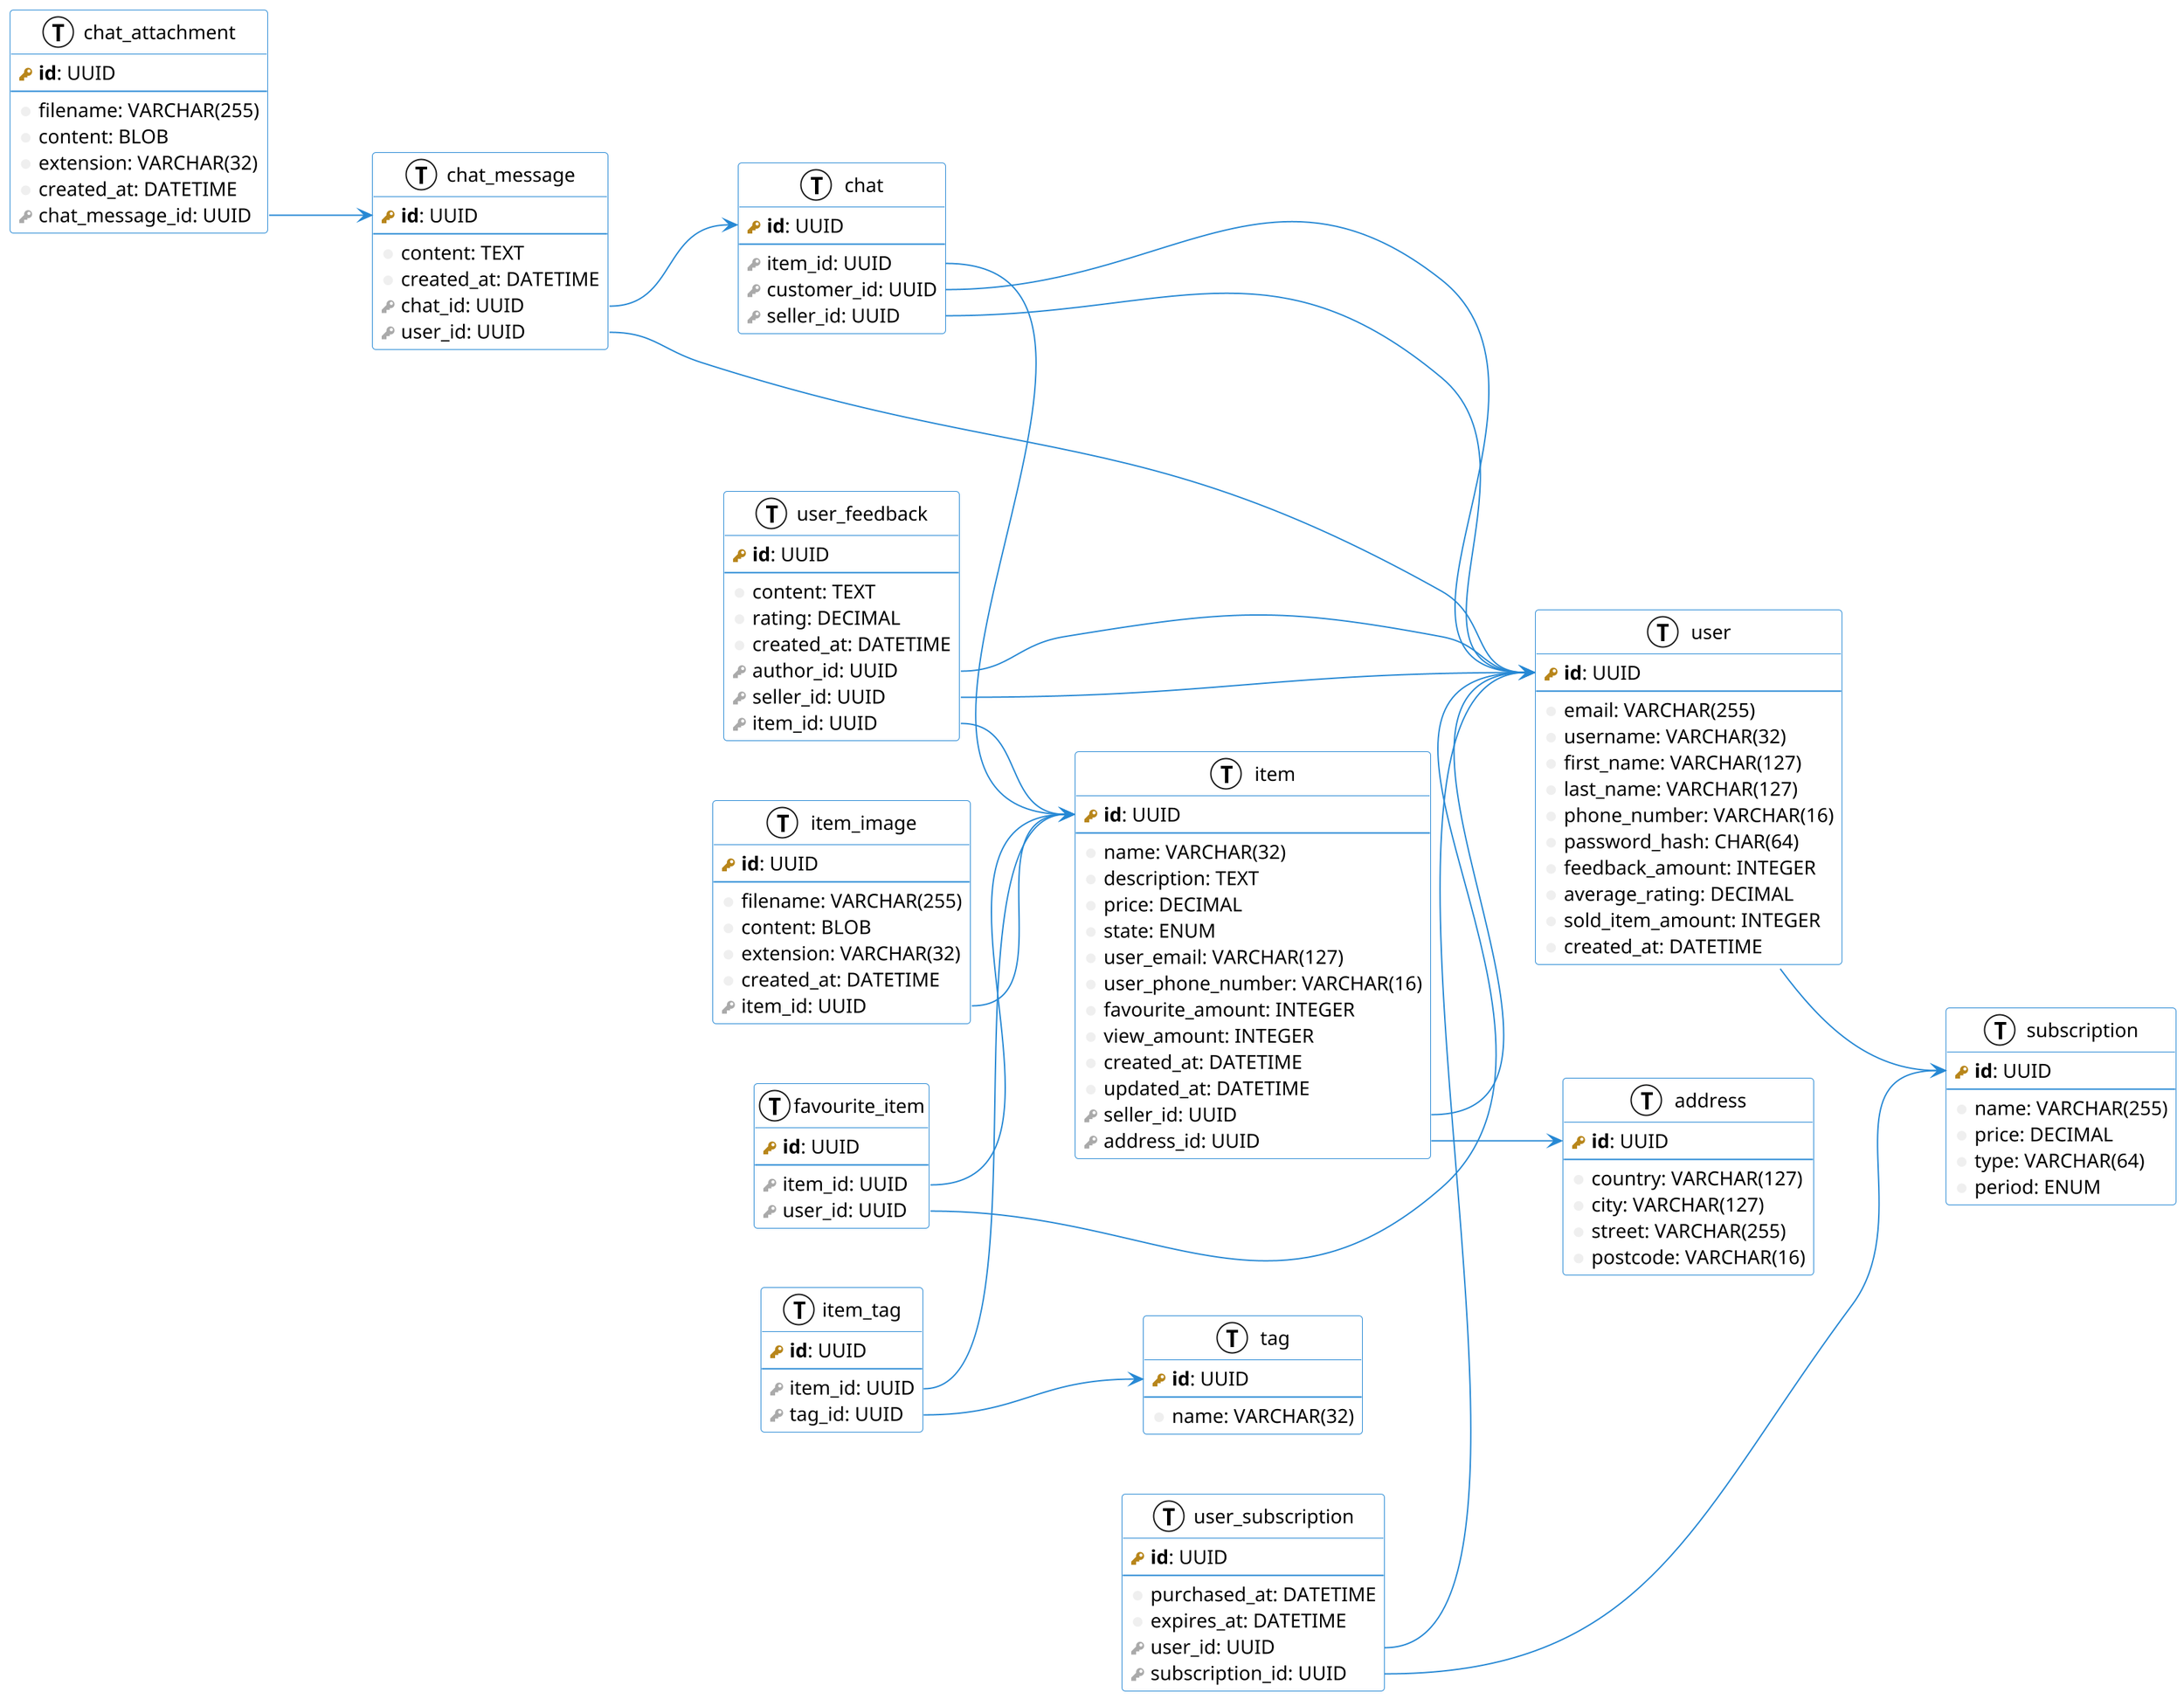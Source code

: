 @startuml
left to right direction
skinparam roundcorner 5
skinparam shadowing false
scale 2

skinparam class {
    BackgroundColor white
    ArrowColor #2688d4
    BorderColor #2688d4
}

!define primary_key(x) <b><color:#b8861b><&key></color> x</b>
!define foreign_key(x) <color:#aaaaaa><&key></color> x
!define column(x) <color:#efefef><&media-record></color> x
!define table(x) entity x << (T, white) >>

table(address) {
    primary_key(id): UUID
    --
    column(country): VARCHAR(127)
    column(city): VARCHAR(127)
    column(street): VARCHAR(255)
    column(postcode): VARCHAR(16)
}

table(subscription) {
    primary_key(id): UUID
    --
    column(name): VARCHAR(255)
    column(price): DECIMAL
    column(type): VARCHAR(64)
    column(period): ENUM
}

table(user) {
    primary_key(id): UUID
    --
    column(email): VARCHAR(255)
    column(username): VARCHAR(32)
    column(first_name): VARCHAR(127)
    column(last_name): VARCHAR(127)
    column(phone_number): VARCHAR(16)
    column(password_hash): CHAR(64)
    column(feedback_amount): INTEGER
    column(average_rating): DECIMAL
    column(sold_item_amount): INTEGER
    column(created_at): DATETIME
}

user::subscription_id --> subscription::id

table(user_subscription) {
    primary_key(id): UUID
    --
    column(purchased_at): DATETIME
    column(expires_at): DATETIME
    foreign_key(user_id): UUID
    foreign_key(subscription_id): UUID
}

user_subscription::user_id --> user::id
user_subscription::subscription_id --> subscription::id

table(item) {
    primary_key(id): UUID
    --
    column(name): VARCHAR(32)
    column(description): TEXT
    column(price): DECIMAL
    column(state): ENUM
    column(user_email): VARCHAR(127)
    column(user_phone_number): VARCHAR(16)
    column(favourite_amount): INTEGER
    column(view_amount): INTEGER
    column(created_at): DATETIME
    column(updated_at): DATETIME
    foreign_key(seller_id): UUID
    foreign_key(address_id): UUID
}

item::seller_id --> user::id
item::address_id --> address::id

' TODO: item keywords?
' TODO: item color?

table(user_feedback) {
    primary_key(id): UUID
    --
    column(content): TEXT
    column(rating): DECIMAL
    column(created_at): DATETIME
    foreign_key(author_id): UUID
    foreign_key(seller_id): UUID
    foreign_key(item_id): UUID
}

user_feedback::author_id --> user::id
user_feedback::seller_id --> user::id
user_feedback::item_id --> item::id

table(tag) {
    primary_key(id): UUID
    --
    column(name): VARCHAR(32)
}

table(item_tag) {
    primary_key(id): UUID
    --
    foreign_key(item_id): UUID
    foreign_key(tag_id): UUID
}

item_tag::item_id --> item::id
item_tag::tag_id --> tag::id

table(item_image) {
    primary_key(id): UUID
    --
    column(filename): VARCHAR(255)
    column(content): BLOB
    column(extension): VARCHAR(32)
    column(created_at): DATETIME
    foreign_key(item_id): UUID
}

item_image::item_id --> item::id

table(favourite_item) {
    primary_key(id): UUID
    --
    foreign_key(item_id): UUID
    foreign_key(user_id): UUID
}

favourite_item::item_id --> item::id
favourite_item::user_id --> user::id

table(chat) {
    primary_key(id): UUID
    --
    foreign_key(item_id): UUID
    foreign_key(customer_id): UUID
    foreign_key(seller_id): UUID
}

chat::item_id --> item::id
chat::customer_id --> user::id
chat::seller_id --> user::id

table(chat_message) {
    primary_key(id): UUID
    --
    column(content): TEXT
    column(created_at): DATETIME
    foreign_key(chat_id): UUID
    foreign_key(user_id): UUID
}

chat_message::chat_id --> chat::id
chat_message::user_id --> user::id

table(chat_attachment) {
    primary_key(id): UUID
    --
    column(filename): VARCHAR(255)
    column(content): BLOB
    column(extension): VARCHAR(32)
    column(created_at): DATETIME
    foreign_key(chat_message_id): UUID
}

chat_attachment::chat_message_id --> chat_message::id

@enduml
